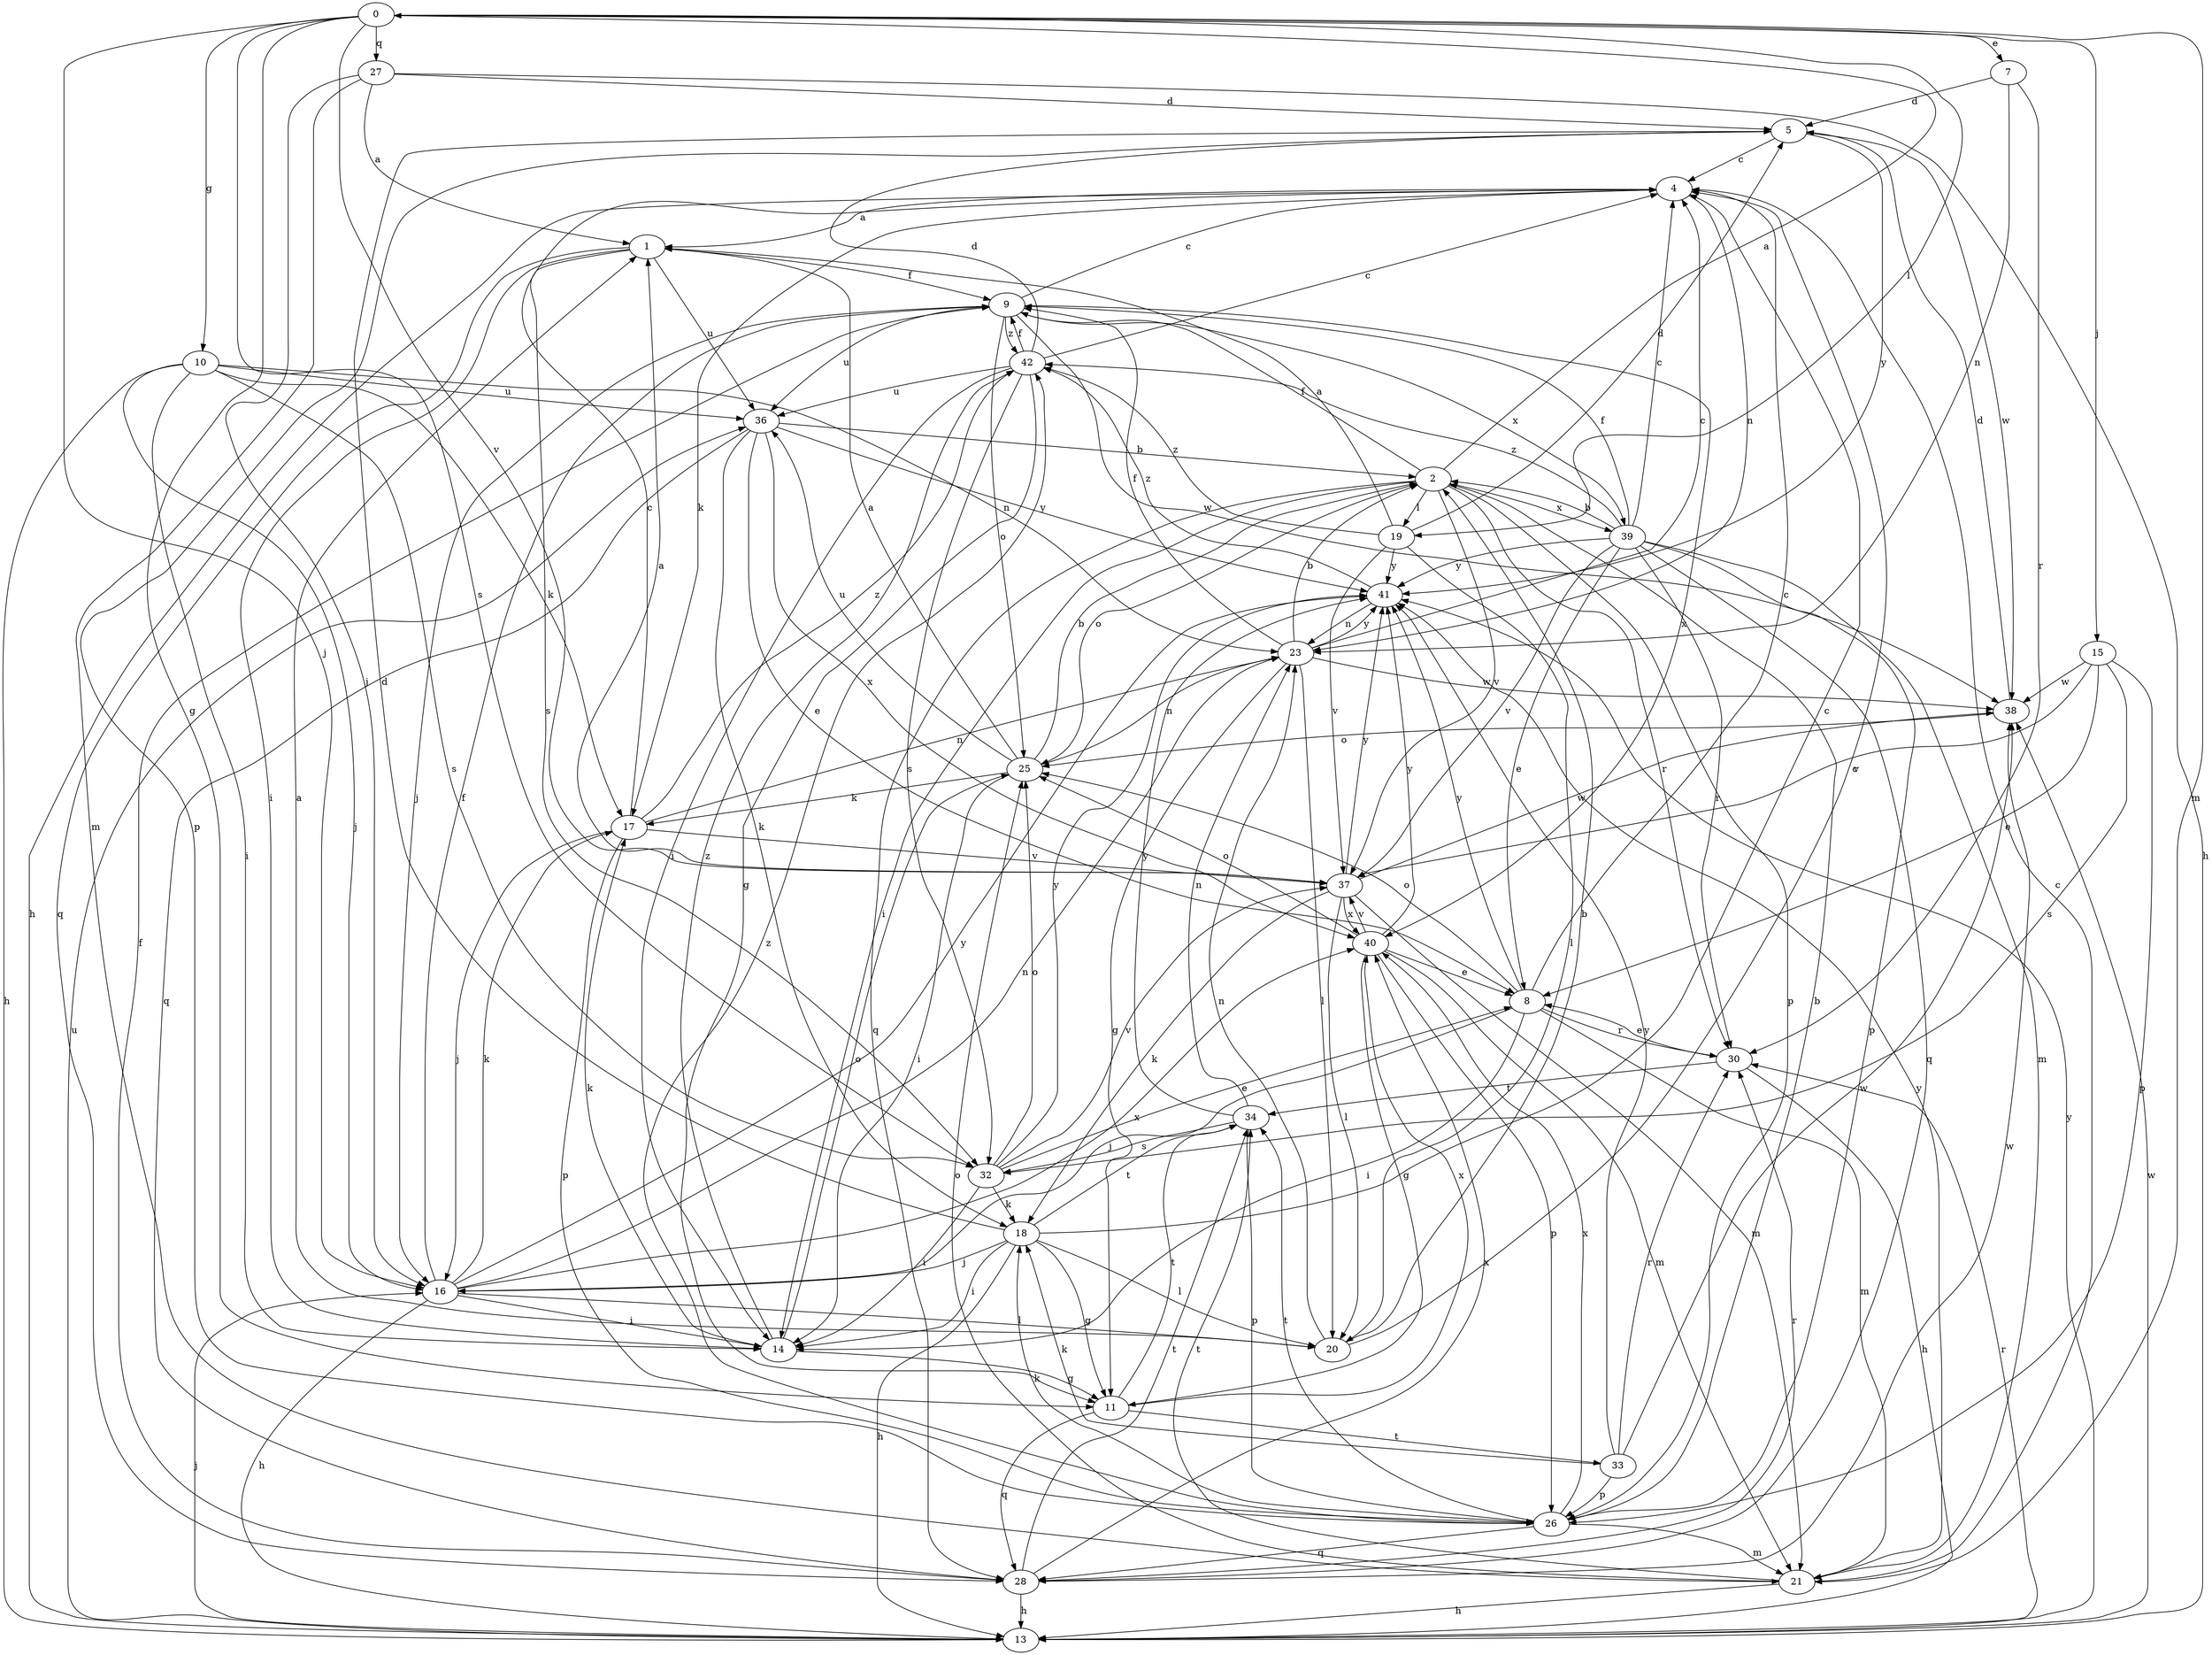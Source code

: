 strict digraph  {
0;
1;
2;
4;
5;
7;
8;
9;
10;
11;
13;
14;
15;
16;
17;
18;
19;
20;
21;
23;
25;
26;
27;
28;
30;
32;
33;
34;
36;
37;
38;
39;
40;
41;
42;
0 -> 7  [label=e];
0 -> 10  [label=g];
0 -> 11  [label=g];
0 -> 15  [label=j];
0 -> 16  [label=j];
0 -> 19  [label=l];
0 -> 21  [label=m];
0 -> 27  [label=q];
0 -> 32  [label=s];
0 -> 37  [label=v];
1 -> 9  [label=f];
1 -> 14  [label=i];
1 -> 28  [label=q];
1 -> 32  [label=s];
1 -> 36  [label=u];
2 -> 0  [label=a];
2 -> 9  [label=f];
2 -> 14  [label=i];
2 -> 19  [label=l];
2 -> 25  [label=o];
2 -> 26  [label=p];
2 -> 28  [label=q];
2 -> 30  [label=r];
2 -> 37  [label=v];
2 -> 39  [label=x];
4 -> 1  [label=a];
4 -> 13  [label=h];
4 -> 17  [label=k];
4 -> 23  [label=n];
5 -> 4  [label=c];
5 -> 26  [label=p];
5 -> 38  [label=w];
5 -> 41  [label=y];
7 -> 5  [label=d];
7 -> 23  [label=n];
7 -> 30  [label=r];
8 -> 4  [label=c];
8 -> 14  [label=i];
8 -> 16  [label=j];
8 -> 21  [label=m];
8 -> 25  [label=o];
8 -> 30  [label=r];
8 -> 41  [label=y];
9 -> 4  [label=c];
9 -> 16  [label=j];
9 -> 25  [label=o];
9 -> 36  [label=u];
9 -> 38  [label=w];
9 -> 39  [label=x];
9 -> 40  [label=x];
9 -> 42  [label=z];
10 -> 13  [label=h];
10 -> 14  [label=i];
10 -> 16  [label=j];
10 -> 17  [label=k];
10 -> 23  [label=n];
10 -> 32  [label=s];
10 -> 36  [label=u];
11 -> 28  [label=q];
11 -> 33  [label=t];
11 -> 34  [label=t];
11 -> 40  [label=x];
13 -> 16  [label=j];
13 -> 30  [label=r];
13 -> 36  [label=u];
13 -> 38  [label=w];
13 -> 41  [label=y];
14 -> 11  [label=g];
14 -> 17  [label=k];
14 -> 25  [label=o];
14 -> 42  [label=z];
15 -> 8  [label=e];
15 -> 26  [label=p];
15 -> 32  [label=s];
15 -> 37  [label=v];
15 -> 38  [label=w];
16 -> 9  [label=f];
16 -> 13  [label=h];
16 -> 14  [label=i];
16 -> 17  [label=k];
16 -> 20  [label=l];
16 -> 23  [label=n];
16 -> 40  [label=x];
16 -> 41  [label=y];
17 -> 4  [label=c];
17 -> 16  [label=j];
17 -> 23  [label=n];
17 -> 26  [label=p];
17 -> 37  [label=v];
17 -> 42  [label=z];
18 -> 4  [label=c];
18 -> 5  [label=d];
18 -> 11  [label=g];
18 -> 13  [label=h];
18 -> 14  [label=i];
18 -> 16  [label=j];
18 -> 20  [label=l];
18 -> 34  [label=t];
19 -> 1  [label=a];
19 -> 5  [label=d];
19 -> 20  [label=l];
19 -> 37  [label=v];
19 -> 41  [label=y];
19 -> 42  [label=z];
20 -> 1  [label=a];
20 -> 2  [label=b];
20 -> 4  [label=c];
20 -> 23  [label=n];
21 -> 4  [label=c];
21 -> 13  [label=h];
21 -> 25  [label=o];
21 -> 34  [label=t];
21 -> 41  [label=y];
23 -> 2  [label=b];
23 -> 4  [label=c];
23 -> 9  [label=f];
23 -> 11  [label=g];
23 -> 20  [label=l];
23 -> 38  [label=w];
23 -> 41  [label=y];
25 -> 1  [label=a];
25 -> 2  [label=b];
25 -> 14  [label=i];
25 -> 17  [label=k];
25 -> 23  [label=n];
25 -> 36  [label=u];
26 -> 2  [label=b];
26 -> 18  [label=k];
26 -> 21  [label=m];
26 -> 28  [label=q];
26 -> 34  [label=t];
26 -> 40  [label=x];
26 -> 42  [label=z];
27 -> 1  [label=a];
27 -> 5  [label=d];
27 -> 13  [label=h];
27 -> 16  [label=j];
27 -> 21  [label=m];
28 -> 9  [label=f];
28 -> 13  [label=h];
28 -> 30  [label=r];
28 -> 34  [label=t];
28 -> 38  [label=w];
28 -> 40  [label=x];
30 -> 8  [label=e];
30 -> 13  [label=h];
30 -> 34  [label=t];
32 -> 8  [label=e];
32 -> 14  [label=i];
32 -> 18  [label=k];
32 -> 25  [label=o];
32 -> 37  [label=v];
32 -> 41  [label=y];
33 -> 18  [label=k];
33 -> 26  [label=p];
33 -> 30  [label=r];
33 -> 38  [label=w];
33 -> 41  [label=y];
34 -> 23  [label=n];
34 -> 26  [label=p];
34 -> 32  [label=s];
34 -> 41  [label=y];
36 -> 2  [label=b];
36 -> 8  [label=e];
36 -> 18  [label=k];
36 -> 28  [label=q];
36 -> 40  [label=x];
36 -> 41  [label=y];
37 -> 1  [label=a];
37 -> 18  [label=k];
37 -> 20  [label=l];
37 -> 21  [label=m];
37 -> 38  [label=w];
37 -> 40  [label=x];
37 -> 41  [label=y];
38 -> 5  [label=d];
38 -> 25  [label=o];
39 -> 2  [label=b];
39 -> 4  [label=c];
39 -> 8  [label=e];
39 -> 9  [label=f];
39 -> 21  [label=m];
39 -> 26  [label=p];
39 -> 28  [label=q];
39 -> 30  [label=r];
39 -> 37  [label=v];
39 -> 41  [label=y];
39 -> 42  [label=z];
40 -> 8  [label=e];
40 -> 11  [label=g];
40 -> 21  [label=m];
40 -> 25  [label=o];
40 -> 26  [label=p];
40 -> 37  [label=v];
40 -> 41  [label=y];
41 -> 23  [label=n];
41 -> 42  [label=z];
42 -> 4  [label=c];
42 -> 5  [label=d];
42 -> 9  [label=f];
42 -> 11  [label=g];
42 -> 14  [label=i];
42 -> 32  [label=s];
42 -> 36  [label=u];
}

